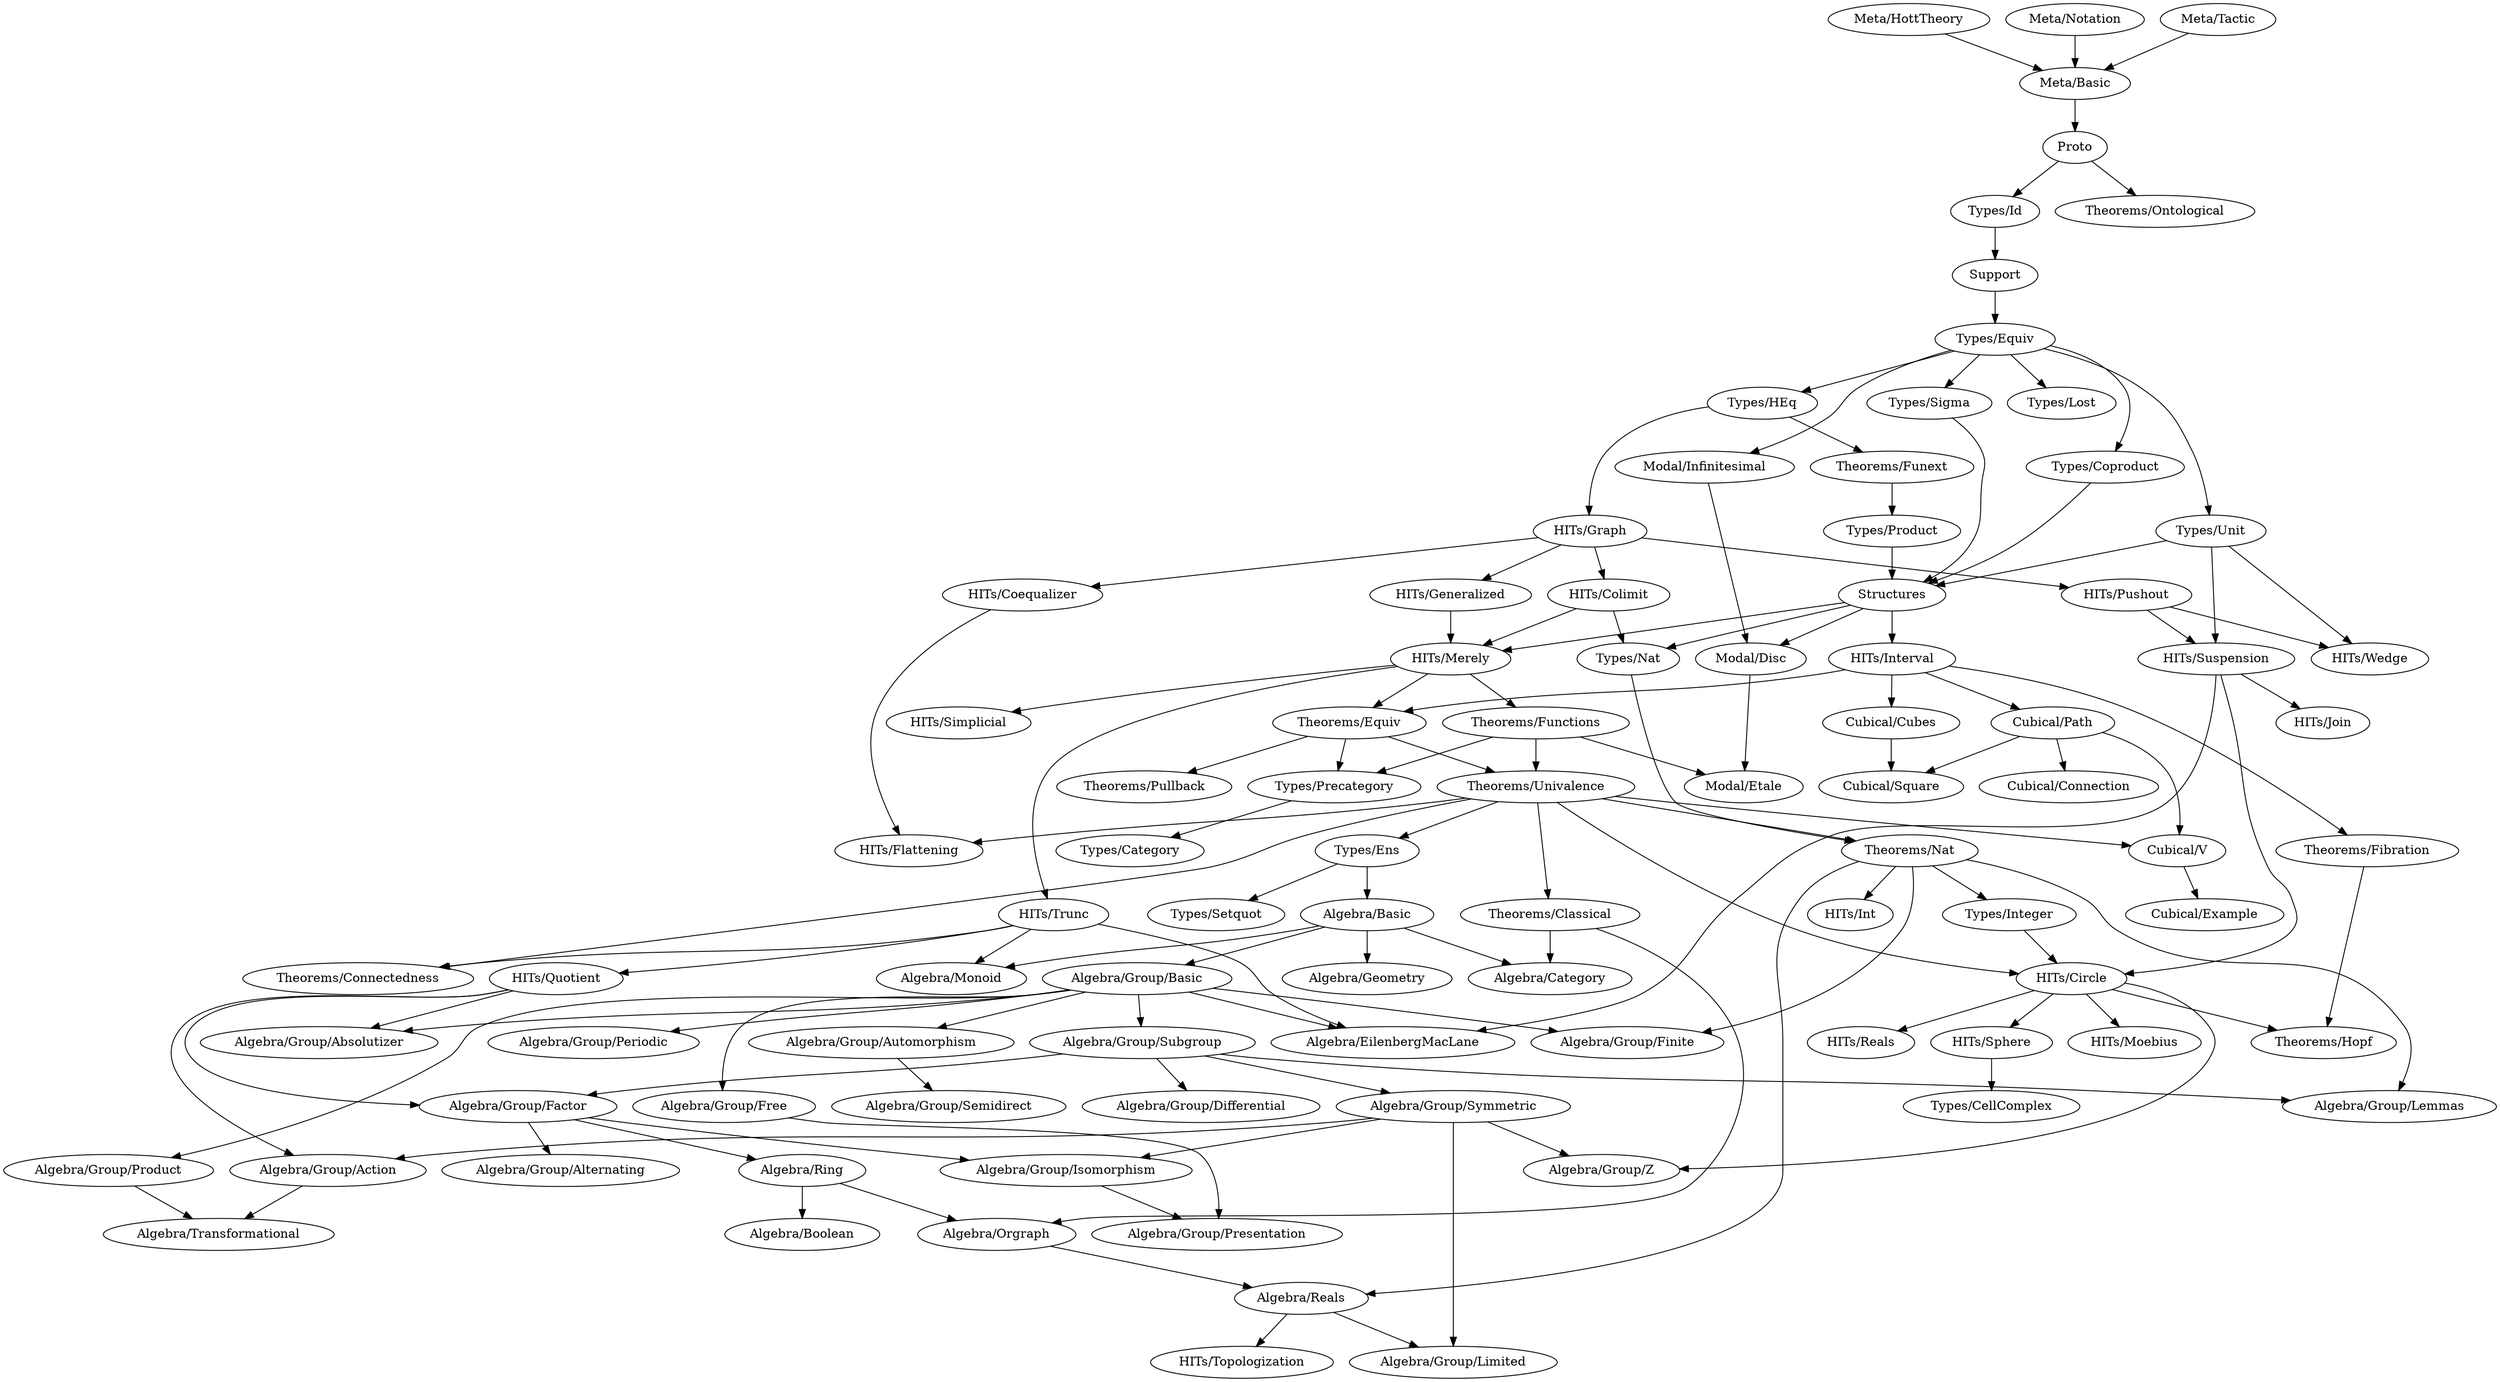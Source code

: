 digraph dependency_map {
  Proto -> { "Types/Id", "Theorems/Ontological"}
  Support -> "Types/Equiv"
  Structures -> {
    "HITs/Interval",
    "HITs/Merely",
    "Types/Nat",
    "Modal/Disc"
  }

  subgraph Algebra {
    "Algebra/Basic" -> {
      "Algebra/Category",
      "Algebra/Monoid",
      "Algebra/Geometry",
      "Algebra/Group/Basic"
    }
    "Algebra/Boolean"
    "Algebra/Category"
    "Algebra/EilenbergMacLane"
    "Algebra/Geometry"
    "Algebra/Monoid"
    "Algebra/Orgraph" -> { "Algebra/Reals" }
    "Algebra/Reals" -> { "Algebra/Group/Limited", "HITs/Topologization" }
    "Algebra/Ring" -> { "Algebra/Boolean", "Algebra/Orgraph" }
    "Algebra/Transformational"
  }

  subgraph "Algebra/Group" {
    "Algebra/Group/Absolutizer"
    "Algebra/Group/Action" -> "Algebra/Transformational"
    "Algebra/Group/Alternating"
    "Algebra/Group/Automorphism" -> "Algebra/Group/Semidirect"
    "Algebra/Group/Basic" -> {
      "Algebra/EilenbergMacLane",
      "Algebra/Group/Finite",
      "Algebra/Group/Absolutizer",
      "Algebra/Group/Automorphism",
      "Algebra/Group/Free",
      "Algebra/Group/Periodic",
      "Algebra/Group/Product",
      "Algebra/Group/Subgroup"
    }
    "Algebra/Group/Differential"
    "Algebra/Group/Factor" -> {
      "Algebra/Ring",
      "Algebra/Group/Alternating",
      "Algebra/Group/Isomorphism"
    }
    "Algebra/Group/Finite"
    "Algebra/Group/Free" -> "Algebra/Group/Presentation"
    "Algebra/Group/Isomorphism" -> "Algebra/Group/Presentation"
    "Algebra/Group/Lemmas"
    "Algebra/Group/Limited"
    "Algebra/Group/Periodic"
    "Algebra/Group/Presentation"
    "Algebra/Group/Product" -> { "Algebra/Transformational" }
    "Algebra/Group/Semidirect"
    "Algebra/Group/Subgroup" -> {
      "Algebra/Group/Differential",
      "Algebra/Group/Factor",
      "Algebra/Group/Lemmas",
      "Algebra/Group/Symmetric"
    }
    "Algebra/Group/Symmetric" -> {
      "Algebra/Group/Limited",
      "Algebra/Group/Z",
      "Algebra/Group/Action",
      "Algebra/Group/Isomorphism"
    }
    "Algebra/Group/Z"
  }

  subgraph Types {
    "Types/Category"
    "Types/CellComplex"
    "Types/Coproduct" -> { Structures }
    "Types/Id" -> { Support }
    "Types/Ens" -> { "Algebra/Basic", "Types/Setquot" }
    "Types/Equiv" -> {
      "Types/HEq",
      "Modal/Infinitesimal",
      "Types/Coproduct",
      "Types/Lost",
      "Types/Unit",
      "Types/Sigma"
    }
    "Types/HEq" -> {
      "HITs/Graph", "Theorems/Funext"
    }
    "Types/Integer" -> "HITs/Circle"
    "Types/Lost"
    "Types/Nat" -> { "Theorems/Nat" }
    "Types/Precategory" -> { "Types/Category" }
    "Types/Product" -> { Structures }
    "Types/Setquot"
    "Types/Sigma" -> { Structures }
    "Types/Unit" -> { Structures, "HITs/Suspension", "HITs/Wedge" }
  }

  subgraph HITs {
    "HITs/Circle" -> {
      "Algebra/Group/Z",
      "Theorems/Hopf",
      "HITs/Moebius",
      "HITs/Reals",
      "HITs/Sphere"
    }
    "HITs/Coequalizer" -> { "HITs/Flattening" }
    "HITs/Colimit" -> { "HITs/Merely", "Types/Nat" }
    "HITs/Flattening"
    "HITs/Generalized" -> "HITs/Merely"
    "HITs/Graph" -> {
      "HITs/Coequalizer",
      "HITs/Colimit",
      "HITs/Generalized",
      "HITs/Pushout"
    }
    "HITs/Interval" -> {
      "Cubical/Cubes",
      "Cubical/Path",
      "Theorems/Equiv",
      "Theorems/Fibration"
    }
    "HITs/Join"
    "HITs/Merely" -> {
      "Theorems/Equiv",
      "HITs/Simplicial",
      "HITs/Trunc",
      "Theorems/Functions"
    }
    "HITs/Moebius"
    "HITs/Pushout" -> {
      "HITs/Suspension",
      "HITs/Wedge"
    }
    "HITs/Quotient" -> {
      "Algebra/Group/Absolutizer",
      "Algebra/Group/Action",
      "Algebra/Group/Factor"
    }
    "HITs/Reals"
    "HITs/Simplicial"
    "HITs/Sphere" -> { "Types/CellComplex" }
    "HITs/Suspension" -> {
      "Algebra/EilenbergMacLane",
      "HITs/Circle",
      "HITs/Join"
    }
    "HITs/Topologization"
    "HITs/Trunc" -> {
      "Algebra/EilenbergMacLane",
      "Algebra/Monoid",
      "HITs/Quotient",
      "Theorems/Connectedness"
    }
    "HITs/Wedge"
  }

  subgraph Cubical {
    "Cubical/Connection"
    "Cubical/Cubes" -> "Cubical/Square"
    "Cubical/Example"
    "Cubical/Path" -> {
      "Cubical/Square",
      "Cubical/V",
      "Cubical/Connection"
    }
    "Cubical/Square"
    "Cubical/V" -> { "Cubical/Example" }
  }

  subgraph Meta {
    "Meta/Basic" -> Proto
    "Meta/HottTheory" -> "Meta/Basic"
    "Meta/Notation" -> "Meta/Basic"
    "Meta/Tactic" -> "Meta/Basic"
  }

  subgraph Modal {
    "Modal/Disc" -> { "Modal/Etale" }
    "Modal/Etale"
    "Modal/Infinitesimal" -> { "Modal/Disc" }
  }

  subgraph Theorems {
    "Theorems/Classical" -> { "Algebra/Category", "Algebra/Orgraph" }
    "Theorems/Connectedness"
    "Theorems/Fibration" -> { "Theorems/Hopf" }
    "Theorems/Functions" -> {
      "Modal/Etale",
      "Theorems/Univalence",
      "Types/Precategory"
    }
    "Theorems/Funext" -> { "Types/Product" }
    "Theorems/Hopf"
    "Theorems/Ontological"
    "Theorems/Nat" -> {
      "Algebra/Group/Finite",
      "Algebra/Reals",
      "HITs/Int",
      "Types/Integer",
      "Algebra/Group/Lemmas"
    }
    "Theorems/Equiv" -> {
      "Types/Precategory",
      "Theorems/Pullback",
      "Theorems/Univalence"
    }
    "Theorems/Pullback"
    "Theorems/Univalence" -> {
      "HITs/Circle",
      "HITs/Flattening",
      "Types/Ens",
      "Theorems/Classical",
      "Theorems/Connectedness",
      "Theorems/Nat",
      "Cubical/V"
    }
  }
}